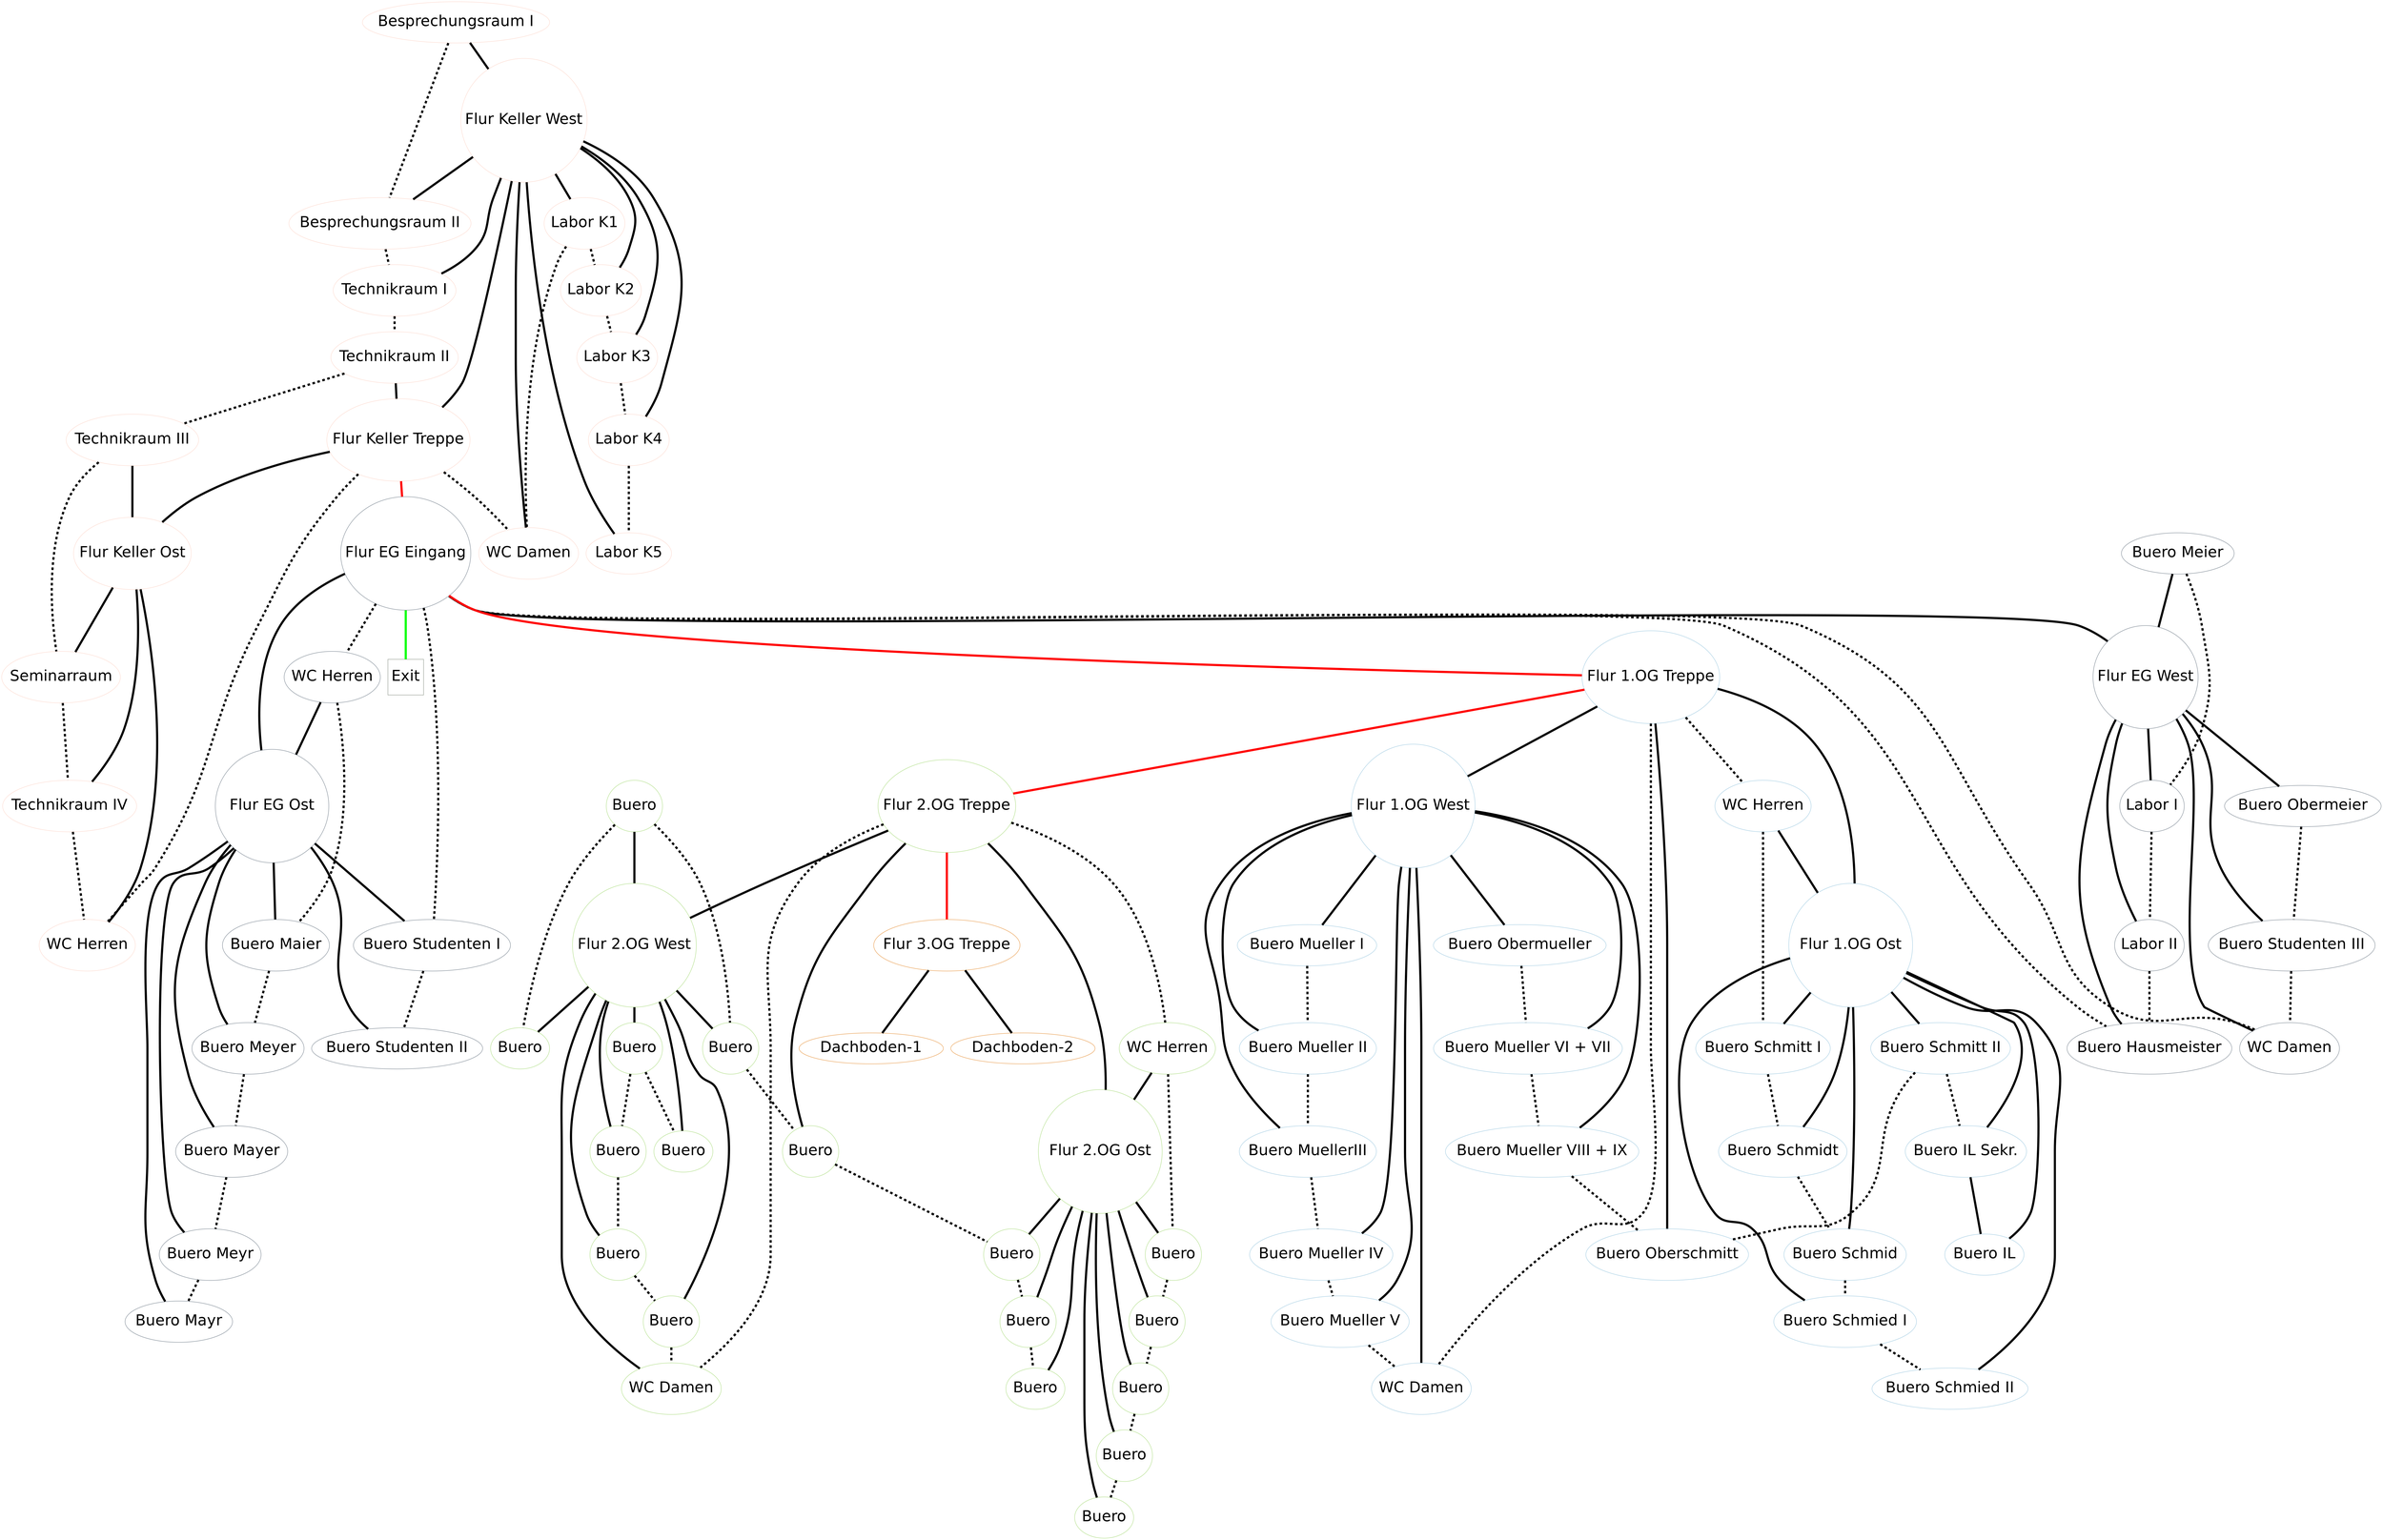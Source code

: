 strict graph  {
"3UEb2iq7D2tOgbX6Mufs$X" [color="#fddbd0", fontname=Helvetica, fontsize="35.0", height="1.3333333333333335", label="Besprechungsraum I", width="1.3333333333333335"];
"3cjnMny5DF0g1J6kKZWO4Y" [color="#fddbd0", fontname=Helvetica, fontsize="35.0", height="4.0", label="Flur Keller West", width="4.0"];
"2xcLNHPon6VO6wB_n0EQLF" [color="#fddbd0", fontname=Helvetica, fontsize="35.0", height="1.666666666666667", label="Besprechungsraum II", width="1.666666666666667"];
"2Hh$tXimL1_Aogi9jn1cZ4" [color="#fddbd0", fontname=Helvetica, fontsize="35.0", height="1.666666666666667", label="Technikraum I", width="1.666666666666667"];
"2sVpKMTdb3u8IUv50wOLpo" [color="#fddbd0", fontname=Helvetica, fontsize="35.0", height="1.666666666666667", label="Technikraum II", width="1.666666666666667"];
"3Gz7u_d1P7IA35Wmtg48Rc" [color="#fddbd0", fontname=Helvetica, fontsize="35.0", height="2.666666666666667", label="Flur Keller Treppe", width="2.666666666666667"];
"0V74RtuUH1zQt_CcawQbBc" [color="#fddbd0", fontname=Helvetica, fontsize="35.0", height="1.666666666666667", label="Technikraum III", width="1.666666666666667"];
"2Zmi8kumn3P9N9wBPT48lG" [color="#fddbd0", fontname=Helvetica, fontsize="35.0", height="2.3333333333333335", label="Flur Keller Ost", width="2.3333333333333335"];
"0dXE$xLxz8MwbtYoTqJPiO" [color="#fddbd0", fontname=Helvetica, fontsize="35.0", height="1.666666666666667", label=Seminarraum, width="1.666666666666667"];
"2G3Zgh3YLFBxViczryC8tv" [color="#fddbd0", fontname=Helvetica, fontsize="35.0", height="1.666666666666667", label="Technikraum IV", width="1.666666666666667"];
"1pG7ErnqL79fYOSoJhY$mD" [color="#fddbd0", fontname=Helvetica, fontsize="35.0", height="1.666666666666667", label="WC Herren", width="1.666666666666667"];
"2NO$Il8fr1n8x3zsU1IoYc" [color="#fddbd0", fontname=Helvetica, fontsize="35.0", height="1.666666666666667", label="Labor K1", width="1.666666666666667"];
"1nsRm1QQb1xwWpzzFR7Ax3" [color="#fddbd0", fontname=Helvetica, fontsize="35.0", height="1.666666666666667", label="WC Damen", width="1.666666666666667"];
"3vTaz$m4D7Mw20Cj4ZCMEW" [color="#fddbd0", fontname=Helvetica, fontsize="35.0", height="1.666666666666667", label="Labor K2", width="1.666666666666667"];
"29dtO28k16G9baf14UO37j" [color="#fddbd0", fontname=Helvetica, fontsize="35.0", height="1.666666666666667", label="Labor K3", width="1.666666666666667"];
"3YOWN6kp53UhVDk7gccfjD" [color="#fddbd0", fontname=Helvetica, fontsize="35.0", height="1.666666666666667", label="Labor K4", width="1.666666666666667"];
"25NDKbpWH5r94ho13fJMeb" [color="#fddbd0", fontname=Helvetica, fontsize="35.0", height="1.3333333333333335", label="Labor K5", width="1.3333333333333335"];
"1RP4kkhTDFJuLugWfrM_1s" [color="#808B96", fontname=Helvetica, fontsize="35.0", height="3.666666666666667", label="Flur EG Eingang", width="3.666666666666667"];
"3EN96kdYDB2OOGjNLp8e86" [color="#808B96", fontname=Helvetica, fontsize="35.0", height="1.3333333333333335", label="Buero Meier", width="1.3333333333333335"];
"3KaloR8018sAKZVwuYVbSu" [color="#808B96", fontname=Helvetica, fontsize="35.0", height="3.3333333333333335", label="Flur EG West", width="3.3333333333333335"];
"1_Evy7T$DCiwLgTMLHCRoe" [color="#808B96", fontname=Helvetica, fontsize="35.0", height="1.666666666666667", label="Labor I", width="1.666666666666667"];
"3eQ_MQ5er5UeRXq4xxAoKl" [color="#808B96", fontname=Helvetica, fontsize="35.0", height="1.666666666666667", label="Labor II", width="1.666666666666667"];
"25QUQJ9jHAFengkpc9N7GR" [color="#808B96", fontname=Helvetica, fontsize="35.0", height="1.666666666666667", label="Buero Hausmeister", width="1.666666666666667"];
"03hhkFXKT4RPFNu5rDrZPL" [color="#808B96", fontname=Helvetica, fontsize="35.0", height="1.3333333333333335", label="Buero Obermeier", width="1.3333333333333335"];
"0jhU4VZ6XCxee3pjfx5VMh" [color="#808B96", fontname=Helvetica, fontsize="35.0", height="1.666666666666667", label="Buero Studenten III", width="1.666666666666667"];
"1oKaKV7Wz8IOJ10cA1PGWP" [color="#808B96", fontname=Helvetica, fontsize="35.0", height="1.666666666666667", label="WC Damen", width="1.666666666666667"];
"3j5r$vfHT3JfqUfpdRoXnP" [color="#808B96", fontname=Helvetica, fontsize="35.0", height="1.666666666666667", label="WC Herren", width="1.666666666666667"];
"0_TtqXcOrDbeTXyb5q0Uxb" [color="#808B96", fontname=Helvetica, fontsize="35.0", height="3.666666666666667", label="Flur EG Ost", width="3.666666666666667"];
"3t8qjHTuTAigDlC1x7D16b" [color="#808B96", fontname=Helvetica, fontsize="35.0", height="1.666666666666667", label="Buero Maier", width="1.666666666666667"];
"2ED0MLfrf17BXIsuJYCs7R" [color="#808B96", fontname=Helvetica, fontsize="35.0", height="1.666666666666667", label="Buero Meyer", width="1.666666666666667"];
"1DxredyET5bf_85HZe8$FO" [color="#808B96", fontname=Helvetica, fontsize="35.0", height="1.666666666666667", label="Buero Studenten I", width="1.666666666666667"];
"3$FatfHY1Cg9apAMwbKPN8" [color="#808B96", fontname=Helvetica, fontsize="35.0", height="1.3333333333333335", label="Buero Studenten II", width="1.3333333333333335"];
"1loQAAB191MA5YmsaMJHkI" [color="#808B96", fontname=Helvetica, fontsize="35.0", height="1.666666666666667", label="Buero Mayer", width="1.666666666666667"];
"3Xu6SpY4vC89stuKlMWE2n" [color="#808B96", fontname=Helvetica, fontsize="35.0", height="1.666666666666667", label="Buero Meyr", width="1.666666666666667"];
"3yAAZZ86j388XApaG$h1X6" [color="#808B96", fontname=Helvetica, fontsize="35.0", height="1.3333333333333335", label="Buero Mayr", width="1.3333333333333335"];
"0uPiF9LkPAqeB8f54Uy3_C" [color="#a6cee3", fontname=Helvetica, fontsize="35.0", height="3.0", label="Flur 1.OG Treppe", width="3.0"];
"25CC32yK130ALlKsnej9JW" [color="#a6cee3", fontname=Helvetica, fontsize="35.0", height="4.0", label="Flur 1.OG West", width="4.0"];
"2Yd3UbuHLF0P7Q5pq$wqrF" [color="#a6cee3", fontname=Helvetica, fontsize="35.0", height="1.3333333333333335", label="Buero Mueller I", width="1.3333333333333335"];
"1GtYUXG753_h6i4vKAf46v" [color="#a6cee3", fontname=Helvetica, fontsize="35.0", height="1.666666666666667", label="Buero Mueller II", width="1.666666666666667"];
"0VWZeARNT8IAUcPL5OoYiA" [color="#a6cee3", fontname=Helvetica, fontsize="35.0", height="1.666666666666667", label="Buero MuellerIII", width="1.666666666666667"];
"0K6ICBa1zCjvUnsy8qMIRC" [color="#a6cee3", fontname=Helvetica, fontsize="35.0", height="1.666666666666667", label="Buero Mueller IV", width="1.666666666666667"];
"3kV3mGMIX3BvUw5dL_lJVg" [color="#a6cee3", fontname=Helvetica, fontsize="35.0", height="1.666666666666667", label="Buero Mueller V", width="1.666666666666667"];
"37pP75EaP1axQNg3rWc_WT" [color="#a6cee3", fontname=Helvetica, fontsize="35.0", height="1.666666666666667", label="WC Damen", width="1.666666666666667"];
"0uC7OD3$5F7v$zL3aaoEig" [color="#a6cee3", fontname=Helvetica, fontsize="35.0", height="1.3333333333333335", label="Buero Obermueller", width="1.3333333333333335"];
"3shuyF_Yb7yu2P$QLB2s8G" [color="#a6cee3", fontname=Helvetica, fontsize="35.0", height="1.666666666666667", label="Buero Mueller VI + VII", width="1.666666666666667"];
"0UiHARbFzF1RT4g_GKem_B" [color="#a6cee3", fontname=Helvetica, fontsize="35.0", height="1.666666666666667", label="Buero Mueller VIII + IX", width="1.666666666666667"];
"0f6kjO4cnBngLgZgtaoBTE" [color="#a6cee3", fontname=Helvetica, fontsize="35.0", height="1.666666666666667", label="WC Herren", width="1.666666666666667"];
"3XJSZHVdLFTQTPYNfhA6a2" [color="#a6cee3", fontname=Helvetica, fontsize="35.0", height="4.0", label="Flur 1.OG Ost", width="4.0"];
"1a3ixYyUn0QO4HWUYKN$4p" [color="#a6cee3", fontname=Helvetica, fontsize="35.0", height="1.666666666666667", label="Buero Schmitt I", width="1.666666666666667"];
"1AW8GAtUnEYB9XPWOUYKK5" [color="#a6cee3", fontname=Helvetica, fontsize="35.0", height="1.666666666666667", label="Buero Schmidt", width="1.666666666666667"];
"0i4GPkF$j1$P1_N4yoKfHm" [color="#a6cee3", fontname=Helvetica, fontsize="35.0", height="1.666666666666667", label="Buero Schmid", width="1.666666666666667"];
"1LVv$xQpj6k8KE6pcNlDDU" [color="#a6cee3", fontname=Helvetica, fontsize="35.0", height="1.666666666666667", label="Buero Schmied I", width="1.666666666666667"];
"2E2TaOnqD0chpbuH8tXCpW" [color="#a6cee3", fontname=Helvetica, fontsize="35.0", height="1.3333333333333335", label="Buero Schmied II", width="1.3333333333333335"];
"3iSzpa9d93jhTDB7hG0QBW" [color="#a6cee3", fontname=Helvetica, fontsize="35.0", height="1.666666666666667", label="Buero Schmitt II", width="1.666666666666667"];
"2goaA6RR92B9xducYbaQVU" [color="#a6cee3", fontname=Helvetica, fontsize="35.0", height="1.666666666666667", label="Buero IL Sekr.", width="1.666666666666667"];
"24vVAUYDH2SetutQQsZBMv" [color="#a6cee3", fontname=Helvetica, fontsize="35.0", height="1.3333333333333335", label="Buero IL", width="1.3333333333333335"];
"1yZQvqj15Ab8eMXDuz85Dy" [color="#a6cee3", fontname=Helvetica, fontsize="35.0", height="1.666666666666667", label="Buero Oberschmitt", width="1.666666666666667"];
"2mSYEw1YLDvhMYvUr3eREJ" [color="#b2df8a", fontname=Helvetica, fontsize="35.0", height="3.0", label="Flur 2.OG Treppe", width="3.0"];
"3M3dydUxH2hR7Uvg9QNhS$" [color="#b2df8a", fontname=Helvetica, fontsize="35.0", height="1.666666666666667", label="WC Herren", width="1.666666666666667"];
"3CXBDjcSTES8AedjLKSfJe" [color="#b2df8a", fontname=Helvetica, fontsize="35.0", height="4.0", label="Flur 2.OG Ost", width="4.0"];
"0oB0YIgnPE49CsBpGIdxOR" [color="#b2df8a", fontname=Helvetica, fontsize="35.0", height="1.666666666666667", label=Buero, width="1.666666666666667"];
"2lebmw3XD9w9PIIn4HKbwh" [color="#b2df8a", fontname=Helvetica, fontsize="35.0", height="1.666666666666667", label=Buero, width="1.666666666666667"];
"3gYFdGsxTBa9PFlMvRAaiF" [color="#b2df8a", fontname=Helvetica, fontsize="35.0", height="4.0", label="Flur 2.OG West", width="4.0"];
"09m2tgyfr9UfikvrKFMkeD" [color="#b2df8a", fontname=Helvetica, fontsize="35.0", height="1.666666666666667", label=Buero, width="1.666666666666667"];
"3zaEFaiGrF1ftyFPQrOe_i" [color="#b2df8a", fontname=Helvetica, fontsize="35.0", height="1.3333333333333335", label=Buero, width="1.3333333333333335"];
"0dc6ovxJLDww6sjSpu_cfN" [color="#b2df8a", fontname=Helvetica, fontsize="35.0", height="1.666666666666667", label=Buero, width="1.666666666666667"];
"0U5AcnRYX7aw$OIZXqMUaR" [color="#b2df8a", fontname=Helvetica, fontsize="35.0", height="1.666666666666667", label=Buero, width="1.666666666666667"];
"1vWhxAiTL1RR3r4R3eC2Vv" [color="#b2df8a", fontname=Helvetica, fontsize="35.0", height="1.666666666666667", label=Buero, width="1.666666666666667"];
"1jJ7opRcX6uevup8Hnq0$2" [color="#b2df8a", fontname=Helvetica, fontsize="35.0", height="1.666666666666667", label=Buero, width="1.666666666666667"];
"30oDtenHrAwuYDgWTayiN$" [color="#b2df8a", fontname=Helvetica, fontsize="35.0", height="1.666666666666667", label=Buero, width="1.666666666666667"];
"3i9iiZlcT5eQkuRPP$TrLS" [color="#b2df8a", fontname=Helvetica, fontsize="35.0", height="1.3333333333333335", label=Buero, width="1.3333333333333335"];
"3$PC9MkEH1Ex24UD3VHyzP" [color="#b2df8a", fontname=Helvetica, fontsize="35.0", height="1.666666666666667", label=Buero, width="1.666666666666667"];
"0Veunyhgf7QxfJXezc1Ydu" [color="#b2df8a", fontname=Helvetica, fontsize="35.0", height="1.666666666666667", label=Buero, width="1.666666666666667"];
"0jh6L39QvEQu8mVKX3j43f" [color="#b2df8a", fontname=Helvetica, fontsize="35.0", height="1.666666666666667", label="WC Damen", width="1.666666666666667"];
"3uvYP4OyH5ufyPIMbZD86h" [color="#b2df8a", fontname=Helvetica, fontsize="35.0", height="1.3333333333333335", label=Buero, width="1.3333333333333335"];
"3jurQKaejCqgtlRMQvYO$h" [color="#b2df8a", fontname=Helvetica, fontsize="35.0", height="1.666666666666667", label=Buero, width="1.666666666666667"];
"1I4mvNGj58VPS4IqdvGDOQ" [color="#b2df8a", fontname=Helvetica, fontsize="35.0", height="1.666666666666667", label=Buero, width="1.666666666666667"];
"3BlfjPTqH1qeG63Yox0pCX" [color="#b2df8a", fontname=Helvetica, fontsize="35.0", height="1.666666666666667", label=Buero, width="1.666666666666667"];
"1qHIiTcLf7zwz3pTXujZ3t" [color="#b2df8a", fontname=Helvetica, fontsize="35.0", height="1.3333333333333335", label=Buero, width="1.3333333333333335"];
"2_rG4oliv3CxmStpGPieup" [color="#e99d4e", fontname=Helvetica, fontsize="35.0", height="1.666666666666667", label="Flur 3.OG Treppe", width="1.666666666666667"];
"3txvJd9V1BPhyU$48F$mnF" [color="#e99d4e", fontname=Helvetica, fontsize="35.0", height="1.0000000000000002", label="Dachboden-2", width="1.0000000000000002"];
"0jbV$RErb7o9P7rp7ALEd$" [color="#e99d4e", fontname=Helvetica, fontsize="35.0", height="1.0000000000000002", label="Dachboden-1", width="1.0000000000000002"];
"18PQUIFELEARLM4c0brquf" [color="#91998e", fontname=Helvetica, fontsize=35, height=1, label="Exit", shape=square, width=1];
"3UEb2iq7D2tOgbX6Mufs$X" -- "3cjnMny5DF0g1J6kKZWO4Y"  [penwidth=5, style=solid];
"3UEb2iq7D2tOgbX6Mufs$X" -- "2xcLNHPon6VO6wB_n0EQLF"  [penwidth=5, style=dashed];
"3cjnMny5DF0g1J6kKZWO4Y" -- "2xcLNHPon6VO6wB_n0EQLF"  [penwidth=5, style=solid];
"3cjnMny5DF0g1J6kKZWO4Y" -- "2Hh$tXimL1_Aogi9jn1cZ4"  [penwidth=5, style=solid];
"3cjnMny5DF0g1J6kKZWO4Y" -- "2NO$Il8fr1n8x3zsU1IoYc"  [penwidth=5, style=solid];
"3cjnMny5DF0g1J6kKZWO4Y" -- "3vTaz$m4D7Mw20Cj4ZCMEW"  [penwidth=5, style=solid];
"3cjnMny5DF0g1J6kKZWO4Y" -- "29dtO28k16G9baf14UO37j"  [penwidth=5, style=solid];
"3cjnMny5DF0g1J6kKZWO4Y" -- "3YOWN6kp53UhVDk7gccfjD"  [penwidth=5, style=solid];
"3cjnMny5DF0g1J6kKZWO4Y" -- "25NDKbpWH5r94ho13fJMeb"  [penwidth=5, style=solid];
"3cjnMny5DF0g1J6kKZWO4Y" -- "3Gz7u_d1P7IA35Wmtg48Rc"  [penwidth=5, style=solid];
"3cjnMny5DF0g1J6kKZWO4Y" -- "1nsRm1QQb1xwWpzzFR7Ax3"  [penwidth=5, style=solid];
"2xcLNHPon6VO6wB_n0EQLF" -- "2Hh$tXimL1_Aogi9jn1cZ4"  [penwidth=5, style=dashed];
"2Hh$tXimL1_Aogi9jn1cZ4" -- "2sVpKMTdb3u8IUv50wOLpo"  [penwidth=5, style=dashed];
"2sVpKMTdb3u8IUv50wOLpo" -- "3Gz7u_d1P7IA35Wmtg48Rc"  [penwidth=5, style=solid];
"2sVpKMTdb3u8IUv50wOLpo" -- "0V74RtuUH1zQt_CcawQbBc"  [penwidth=5, style=dashed];
"3Gz7u_d1P7IA35Wmtg48Rc" -- "1pG7ErnqL79fYOSoJhY$mD"  [penwidth=5, style=dashed];
"3Gz7u_d1P7IA35Wmtg48Rc" -- "2Zmi8kumn3P9N9wBPT48lG"  [penwidth=5, style=solid];
"3Gz7u_d1P7IA35Wmtg48Rc" -- "1nsRm1QQb1xwWpzzFR7Ax3"  [penwidth=5, style=dashed];
"3Gz7u_d1P7IA35Wmtg48Rc" -- "1RP4kkhTDFJuLugWfrM_1s"  [color=red, penwidth=5, style=solid];
"0V74RtuUH1zQt_CcawQbBc" -- "2Zmi8kumn3P9N9wBPT48lG"  [penwidth=5, style=solid];
"0V74RtuUH1zQt_CcawQbBc" -- "0dXE$xLxz8MwbtYoTqJPiO"  [penwidth=5, style=dashed];
"2Zmi8kumn3P9N9wBPT48lG" -- "0dXE$xLxz8MwbtYoTqJPiO"  [penwidth=5, style=solid];
"2Zmi8kumn3P9N9wBPT48lG" -- "2G3Zgh3YLFBxViczryC8tv"  [penwidth=5, style=solid];
"2Zmi8kumn3P9N9wBPT48lG" -- "1pG7ErnqL79fYOSoJhY$mD"  [penwidth=5, style=solid];
"0dXE$xLxz8MwbtYoTqJPiO" -- "2G3Zgh3YLFBxViczryC8tv"  [penwidth=5, style=dashed];
"2G3Zgh3YLFBxViczryC8tv" -- "1pG7ErnqL79fYOSoJhY$mD"  [penwidth=5, style=dashed];
"2NO$Il8fr1n8x3zsU1IoYc" -- "1nsRm1QQb1xwWpzzFR7Ax3"  [penwidth=5, style=dashed];
"2NO$Il8fr1n8x3zsU1IoYc" -- "3vTaz$m4D7Mw20Cj4ZCMEW"  [penwidth=5, style=dashed];
"3vTaz$m4D7Mw20Cj4ZCMEW" -- "29dtO28k16G9baf14UO37j"  [penwidth=5, style=dashed];
"29dtO28k16G9baf14UO37j" -- "3YOWN6kp53UhVDk7gccfjD"  [penwidth=5, style=dashed];
"3YOWN6kp53UhVDk7gccfjD" -- "25NDKbpWH5r94ho13fJMeb"  [penwidth=5, style=dashed];
"1RP4kkhTDFJuLugWfrM_1s" -- "3KaloR8018sAKZVwuYVbSu"  [penwidth=5, style=solid];
"1RP4kkhTDFJuLugWfrM_1s" -- "1oKaKV7Wz8IOJ10cA1PGWP"  [penwidth=5, style=dashed];
"1RP4kkhTDFJuLugWfrM_1s" -- "3j5r$vfHT3JfqUfpdRoXnP"  [penwidth=5, style=dashed];
"1RP4kkhTDFJuLugWfrM_1s" -- "1DxredyET5bf_85HZe8$FO"  [penwidth=5, style=dashed];
"1RP4kkhTDFJuLugWfrM_1s" -- "0_TtqXcOrDbeTXyb5q0Uxb"  [penwidth=5, style=solid];
"1RP4kkhTDFJuLugWfrM_1s" -- "25QUQJ9jHAFengkpc9N7GR"  [penwidth=5, style=dashed];
"1RP4kkhTDFJuLugWfrM_1s" -- "0uPiF9LkPAqeB8f54Uy3_C"  [color=red, penwidth=5, style=solid];
"1RP4kkhTDFJuLugWfrM_1s" -- "18PQUIFELEARLM4c0brquf"  [color=green, penwidth=5, style=solid];
"3EN96kdYDB2OOGjNLp8e86" -- "3KaloR8018sAKZVwuYVbSu"  [penwidth=5, style=solid];
"3EN96kdYDB2OOGjNLp8e86" -- "1_Evy7T$DCiwLgTMLHCRoe"  [penwidth=5, style=dashed];
"3KaloR8018sAKZVwuYVbSu" -- "1_Evy7T$DCiwLgTMLHCRoe"  [penwidth=5, style=solid];
"3KaloR8018sAKZVwuYVbSu" -- "3eQ_MQ5er5UeRXq4xxAoKl"  [penwidth=5, style=solid];
"3KaloR8018sAKZVwuYVbSu" -- "03hhkFXKT4RPFNu5rDrZPL"  [penwidth=5, style=solid];
"3KaloR8018sAKZVwuYVbSu" -- "0jhU4VZ6XCxee3pjfx5VMh"  [penwidth=5, style=solid];
"3KaloR8018sAKZVwuYVbSu" -- "1oKaKV7Wz8IOJ10cA1PGWP"  [penwidth=5, style=solid];
"3KaloR8018sAKZVwuYVbSu" -- "25QUQJ9jHAFengkpc9N7GR"  [penwidth=5, style=solid];
"1_Evy7T$DCiwLgTMLHCRoe" -- "3eQ_MQ5er5UeRXq4xxAoKl"  [penwidth=5, style=dashed];
"3eQ_MQ5er5UeRXq4xxAoKl" -- "25QUQJ9jHAFengkpc9N7GR"  [penwidth=5, style=dashed];
"03hhkFXKT4RPFNu5rDrZPL" -- "0jhU4VZ6XCxee3pjfx5VMh"  [penwidth=5, style=dashed];
"0jhU4VZ6XCxee3pjfx5VMh" -- "1oKaKV7Wz8IOJ10cA1PGWP"  [penwidth=5, style=dashed];
"3j5r$vfHT3JfqUfpdRoXnP" -- "0_TtqXcOrDbeTXyb5q0Uxb"  [penwidth=5, style=solid];
"3j5r$vfHT3JfqUfpdRoXnP" -- "3t8qjHTuTAigDlC1x7D16b"  [penwidth=5, style=dashed];
"0_TtqXcOrDbeTXyb5q0Uxb" -- "3t8qjHTuTAigDlC1x7D16b"  [penwidth=5, style=solid];
"0_TtqXcOrDbeTXyb5q0Uxb" -- "1DxredyET5bf_85HZe8$FO"  [penwidth=5, style=solid];
"0_TtqXcOrDbeTXyb5q0Uxb" -- "2ED0MLfrf17BXIsuJYCs7R"  [penwidth=5, style=solid];
"0_TtqXcOrDbeTXyb5q0Uxb" -- "1loQAAB191MA5YmsaMJHkI"  [penwidth=5, style=solid];
"0_TtqXcOrDbeTXyb5q0Uxb" -- "3Xu6SpY4vC89stuKlMWE2n"  [penwidth=5, style=solid];
"0_TtqXcOrDbeTXyb5q0Uxb" -- "3yAAZZ86j388XApaG$h1X6"  [penwidth=5, style=solid];
"0_TtqXcOrDbeTXyb5q0Uxb" -- "3$FatfHY1Cg9apAMwbKPN8"  [penwidth=5, style=solid];
"3t8qjHTuTAigDlC1x7D16b" -- "2ED0MLfrf17BXIsuJYCs7R"  [penwidth=5, style=dashed];
"2ED0MLfrf17BXIsuJYCs7R" -- "1loQAAB191MA5YmsaMJHkI"  [penwidth=5, style=dashed];
"1DxredyET5bf_85HZe8$FO" -- "3$FatfHY1Cg9apAMwbKPN8"  [penwidth=5, style=dashed];
"1loQAAB191MA5YmsaMJHkI" -- "3Xu6SpY4vC89stuKlMWE2n"  [penwidth=5, style=dashed];
"3Xu6SpY4vC89stuKlMWE2n" -- "3yAAZZ86j388XApaG$h1X6"  [penwidth=5, style=dashed];
"0uPiF9LkPAqeB8f54Uy3_C" -- "25CC32yK130ALlKsnej9JW"  [penwidth=5, style=solid];
"0uPiF9LkPAqeB8f54Uy3_C" -- "37pP75EaP1axQNg3rWc_WT"  [penwidth=5, style=dashed];
"0uPiF9LkPAqeB8f54Uy3_C" -- "0f6kjO4cnBngLgZgtaoBTE"  [penwidth=5, style=dashed];
"0uPiF9LkPAqeB8f54Uy3_C" -- "3XJSZHVdLFTQTPYNfhA6a2"  [penwidth=5, style=solid];
"0uPiF9LkPAqeB8f54Uy3_C" -- "1yZQvqj15Ab8eMXDuz85Dy"  [penwidth=5, style=solid];
"0uPiF9LkPAqeB8f54Uy3_C" -- "2mSYEw1YLDvhMYvUr3eREJ"  [color=red, penwidth=5, style=solid];
"25CC32yK130ALlKsnej9JW" -- "2Yd3UbuHLF0P7Q5pq$wqrF"  [penwidth=5, style=solid];
"25CC32yK130ALlKsnej9JW" -- "1GtYUXG753_h6i4vKAf46v"  [penwidth=5, style=solid];
"25CC32yK130ALlKsnej9JW" -- "0VWZeARNT8IAUcPL5OoYiA"  [penwidth=5, style=solid];
"25CC32yK130ALlKsnej9JW" -- "0K6ICBa1zCjvUnsy8qMIRC"  [penwidth=5, style=solid];
"25CC32yK130ALlKsnej9JW" -- "3kV3mGMIX3BvUw5dL_lJVg"  [penwidth=5, style=solid];
"25CC32yK130ALlKsnej9JW" -- "37pP75EaP1axQNg3rWc_WT"  [penwidth=5, style=solid];
"25CC32yK130ALlKsnej9JW" -- "0uC7OD3$5F7v$zL3aaoEig"  [penwidth=5, style=solid];
"25CC32yK130ALlKsnej9JW" -- "3shuyF_Yb7yu2P$QLB2s8G"  [penwidth=5, style=solid];
"25CC32yK130ALlKsnej9JW" -- "0UiHARbFzF1RT4g_GKem_B"  [penwidth=5, style=solid];
"2Yd3UbuHLF0P7Q5pq$wqrF" -- "1GtYUXG753_h6i4vKAf46v"  [penwidth=5, style=dashed];
"1GtYUXG753_h6i4vKAf46v" -- "0VWZeARNT8IAUcPL5OoYiA"  [penwidth=5, style=dashed];
"0VWZeARNT8IAUcPL5OoYiA" -- "0K6ICBa1zCjvUnsy8qMIRC"  [penwidth=5, style=dashed];
"0K6ICBa1zCjvUnsy8qMIRC" -- "3kV3mGMIX3BvUw5dL_lJVg"  [penwidth=5, style=dashed];
"3kV3mGMIX3BvUw5dL_lJVg" -- "37pP75EaP1axQNg3rWc_WT"  [penwidth=5, style=dashed];
"0uC7OD3$5F7v$zL3aaoEig" -- "3shuyF_Yb7yu2P$QLB2s8G"  [penwidth=5, style=dashed];
"3shuyF_Yb7yu2P$QLB2s8G" -- "0UiHARbFzF1RT4g_GKem_B"  [penwidth=5, style=dashed];
"0UiHARbFzF1RT4g_GKem_B" -- "1yZQvqj15Ab8eMXDuz85Dy"  [penwidth=5, style=dashed];
"0f6kjO4cnBngLgZgtaoBTE" -- "3XJSZHVdLFTQTPYNfhA6a2"  [penwidth=5, style=solid];
"0f6kjO4cnBngLgZgtaoBTE" -- "1a3ixYyUn0QO4HWUYKN$4p"  [penwidth=5, style=dashed];
"3XJSZHVdLFTQTPYNfhA6a2" -- "1a3ixYyUn0QO4HWUYKN$4p"  [penwidth=5, style=solid];
"3XJSZHVdLFTQTPYNfhA6a2" -- "1AW8GAtUnEYB9XPWOUYKK5"  [penwidth=5, style=solid];
"3XJSZHVdLFTQTPYNfhA6a2" -- "0i4GPkF$j1$P1_N4yoKfHm"  [penwidth=5, style=solid];
"3XJSZHVdLFTQTPYNfhA6a2" -- "1LVv$xQpj6k8KE6pcNlDDU"  [penwidth=5, style=solid];
"3XJSZHVdLFTQTPYNfhA6a2" -- "2E2TaOnqD0chpbuH8tXCpW"  [penwidth=5, style=solid];
"3XJSZHVdLFTQTPYNfhA6a2" -- "3iSzpa9d93jhTDB7hG0QBW"  [penwidth=5, style=solid];
"3XJSZHVdLFTQTPYNfhA6a2" -- "2goaA6RR92B9xducYbaQVU"  [penwidth=5, style=solid];
"3XJSZHVdLFTQTPYNfhA6a2" -- "24vVAUYDH2SetutQQsZBMv"  [penwidth=5, style=solid];
"1a3ixYyUn0QO4HWUYKN$4p" -- "1AW8GAtUnEYB9XPWOUYKK5"  [penwidth=5, style=dashed];
"1AW8GAtUnEYB9XPWOUYKK5" -- "0i4GPkF$j1$P1_N4yoKfHm"  [penwidth=5, style=dashed];
"0i4GPkF$j1$P1_N4yoKfHm" -- "1LVv$xQpj6k8KE6pcNlDDU"  [penwidth=5, style=dashed];
"1LVv$xQpj6k8KE6pcNlDDU" -- "2E2TaOnqD0chpbuH8tXCpW"  [penwidth=5, style=dashed];
"3iSzpa9d93jhTDB7hG0QBW" -- "2goaA6RR92B9xducYbaQVU"  [penwidth=5, style=dashed];
"3iSzpa9d93jhTDB7hG0QBW" -- "1yZQvqj15Ab8eMXDuz85Dy"  [penwidth=5, style=dashed];
"2goaA6RR92B9xducYbaQVU" -- "24vVAUYDH2SetutQQsZBMv"  [penwidth=5, style=solid];
"2mSYEw1YLDvhMYvUr3eREJ" -- "3M3dydUxH2hR7Uvg9QNhS$"  [penwidth=5, style=dashed];
"2mSYEw1YLDvhMYvUr3eREJ" -- "0dc6ovxJLDww6sjSpu_cfN"  [penwidth=5, style=solid];
"2mSYEw1YLDvhMYvUr3eREJ" -- "0jh6L39QvEQu8mVKX3j43f"  [penwidth=5, style=dashed];
"2mSYEw1YLDvhMYvUr3eREJ" -- "3gYFdGsxTBa9PFlMvRAaiF"  [penwidth=5, style=solid];
"2mSYEw1YLDvhMYvUr3eREJ" -- "3CXBDjcSTES8AedjLKSfJe"  [penwidth=5, style=solid];
"2mSYEw1YLDvhMYvUr3eREJ" -- "2_rG4oliv3CxmStpGPieup"  [color=red, penwidth=5, style=solid];
"3M3dydUxH2hR7Uvg9QNhS$" -- "3CXBDjcSTES8AedjLKSfJe"  [penwidth=5, style=solid];
"3M3dydUxH2hR7Uvg9QNhS$" -- "0oB0YIgnPE49CsBpGIdxOR"  [penwidth=5, style=dashed];
"3CXBDjcSTES8AedjLKSfJe" -- "0U5AcnRYX7aw$OIZXqMUaR"  [penwidth=5, style=solid];
"3CXBDjcSTES8AedjLKSfJe" -- "1vWhxAiTL1RR3r4R3eC2Vv"  [penwidth=5, style=solid];
"3CXBDjcSTES8AedjLKSfJe" -- "3uvYP4OyH5ufyPIMbZD86h"  [penwidth=5, style=solid];
"3CXBDjcSTES8AedjLKSfJe" -- "0oB0YIgnPE49CsBpGIdxOR"  [penwidth=5, style=solid];
"3CXBDjcSTES8AedjLKSfJe" -- "3jurQKaejCqgtlRMQvYO$h"  [penwidth=5, style=solid];
"3CXBDjcSTES8AedjLKSfJe" -- "1I4mvNGj58VPS4IqdvGDOQ"  [penwidth=5, style=solid];
"3CXBDjcSTES8AedjLKSfJe" -- "3BlfjPTqH1qeG63Yox0pCX"  [penwidth=5, style=solid];
"3CXBDjcSTES8AedjLKSfJe" -- "1qHIiTcLf7zwz3pTXujZ3t"  [penwidth=5, style=solid];
"0oB0YIgnPE49CsBpGIdxOR" -- "3jurQKaejCqgtlRMQvYO$h"  [penwidth=5, style=dashed];
"2lebmw3XD9w9PIIn4HKbwh" -- "3gYFdGsxTBa9PFlMvRAaiF"  [penwidth=5, style=solid];
"2lebmw3XD9w9PIIn4HKbwh" -- "09m2tgyfr9UfikvrKFMkeD"  [penwidth=5, style=dashed];
"2lebmw3XD9w9PIIn4HKbwh" -- "3zaEFaiGrF1ftyFPQrOe_i"  [penwidth=5, style=dashed];
"3gYFdGsxTBa9PFlMvRAaiF" -- "09m2tgyfr9UfikvrKFMkeD"  [penwidth=5, style=solid];
"3gYFdGsxTBa9PFlMvRAaiF" -- "1jJ7opRcX6uevup8Hnq0$2"  [penwidth=5, style=solid];
"3gYFdGsxTBa9PFlMvRAaiF" -- "30oDtenHrAwuYDgWTayiN$"  [penwidth=5, style=solid];
"3gYFdGsxTBa9PFlMvRAaiF" -- "3$PC9MkEH1Ex24UD3VHyzP"  [penwidth=5, style=solid];
"3gYFdGsxTBa9PFlMvRAaiF" -- "0Veunyhgf7QxfJXezc1Ydu"  [penwidth=5, style=solid];
"3gYFdGsxTBa9PFlMvRAaiF" -- "0jh6L39QvEQu8mVKX3j43f"  [penwidth=5, style=solid];
"3gYFdGsxTBa9PFlMvRAaiF" -- "3zaEFaiGrF1ftyFPQrOe_i"  [penwidth=5, style=solid];
"3gYFdGsxTBa9PFlMvRAaiF" -- "3i9iiZlcT5eQkuRPP$TrLS"  [penwidth=5, style=solid];
"09m2tgyfr9UfikvrKFMkeD" -- "0dc6ovxJLDww6sjSpu_cfN"  [penwidth=5, style=dashed];
"0dc6ovxJLDww6sjSpu_cfN" -- "0U5AcnRYX7aw$OIZXqMUaR"  [penwidth=5, style=dashed];
"0U5AcnRYX7aw$OIZXqMUaR" -- "1vWhxAiTL1RR3r4R3eC2Vv"  [penwidth=5, style=dashed];
"1vWhxAiTL1RR3r4R3eC2Vv" -- "3uvYP4OyH5ufyPIMbZD86h"  [penwidth=5, style=dashed];
"1jJ7opRcX6uevup8Hnq0$2" -- "30oDtenHrAwuYDgWTayiN$"  [penwidth=5, style=dashed];
"1jJ7opRcX6uevup8Hnq0$2" -- "3i9iiZlcT5eQkuRPP$TrLS"  [penwidth=5, style=dashed];
"30oDtenHrAwuYDgWTayiN$" -- "3$PC9MkEH1Ex24UD3VHyzP"  [penwidth=5, style=dashed];
"3$PC9MkEH1Ex24UD3VHyzP" -- "0Veunyhgf7QxfJXezc1Ydu"  [penwidth=5, style=dashed];
"0Veunyhgf7QxfJXezc1Ydu" -- "0jh6L39QvEQu8mVKX3j43f"  [penwidth=5, style=dashed];
"3jurQKaejCqgtlRMQvYO$h" -- "1I4mvNGj58VPS4IqdvGDOQ"  [penwidth=5, style=dashed];
"1I4mvNGj58VPS4IqdvGDOQ" -- "3BlfjPTqH1qeG63Yox0pCX"  [penwidth=5, style=dashed];
"3BlfjPTqH1qeG63Yox0pCX" -- "1qHIiTcLf7zwz3pTXujZ3t"  [penwidth=5, style=dashed];
"2_rG4oliv3CxmStpGPieup" -- "3txvJd9V1BPhyU$48F$mnF"  [penwidth=5, style=solid];
"2_rG4oliv3CxmStpGPieup" -- "0jbV$RErb7o9P7rp7ALEd$"  [penwidth=5, style=solid];
}
